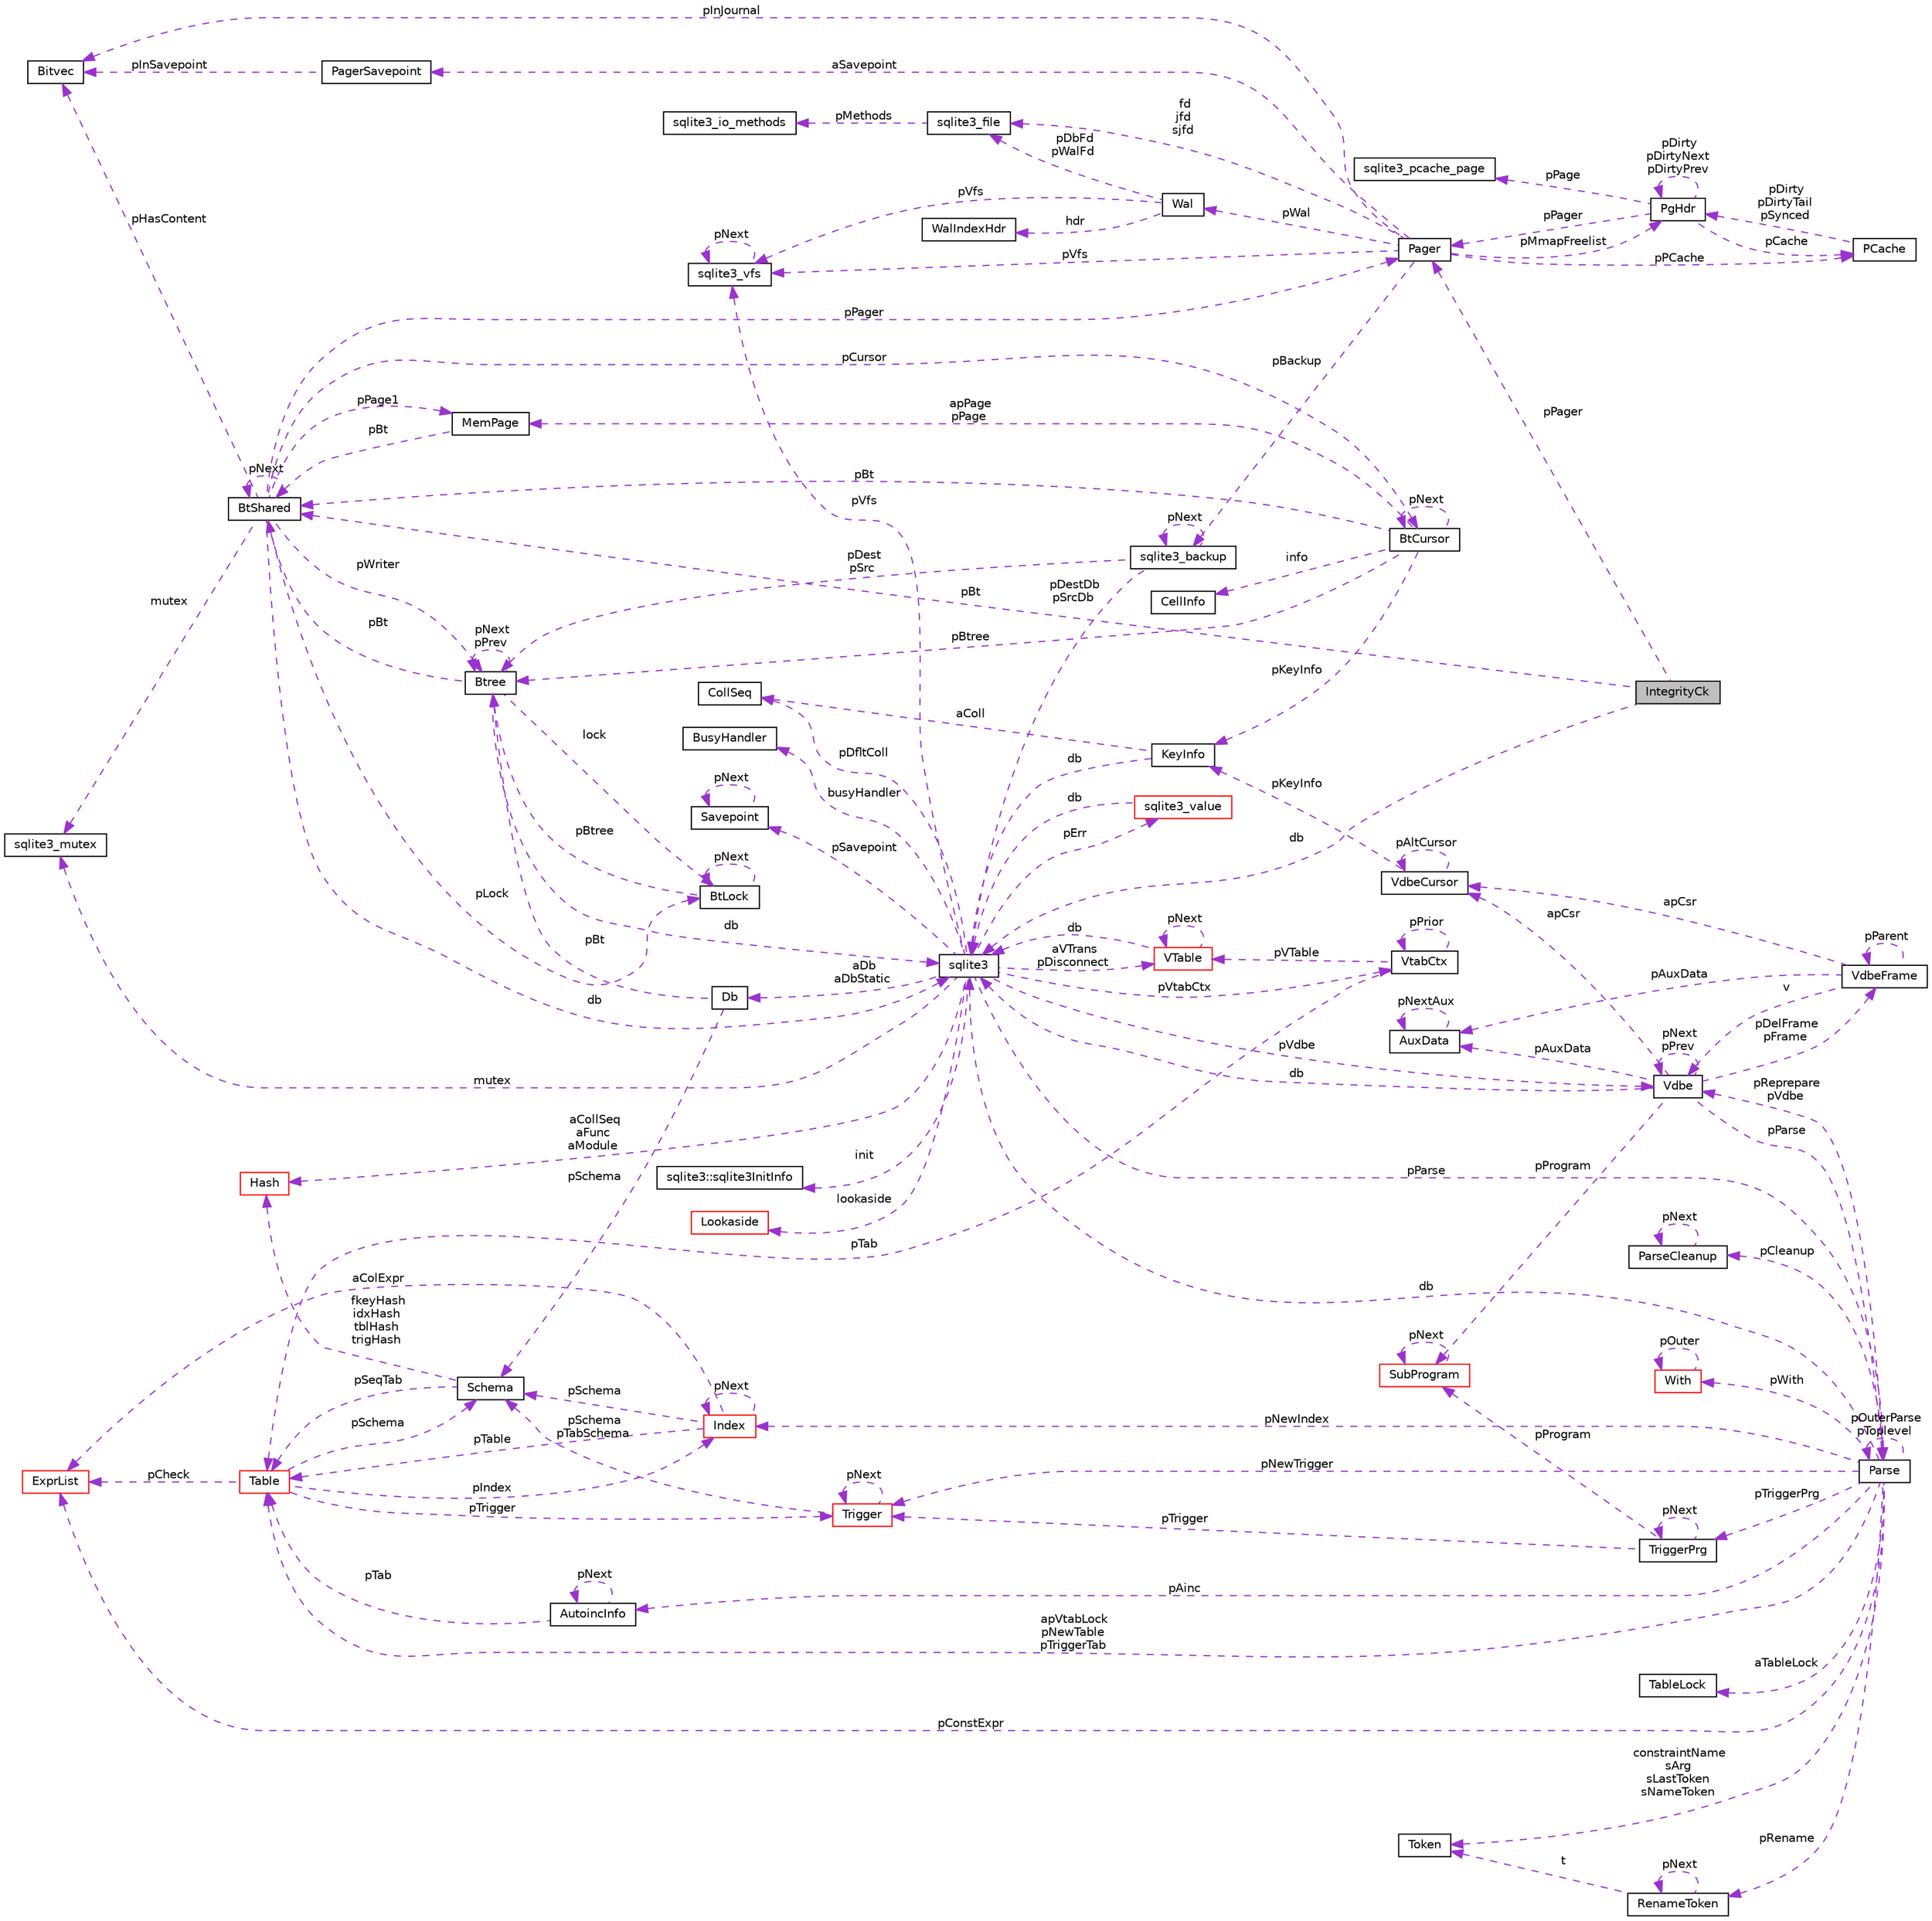 digraph "IntegrityCk"
{
 // LATEX_PDF_SIZE
  edge [fontname="Helvetica",fontsize="10",labelfontname="Helvetica",labelfontsize="10"];
  node [fontname="Helvetica",fontsize="10",shape=record];
  rankdir="LR";
  Node1 [label="IntegrityCk",height=0.2,width=0.4,color="black", fillcolor="grey75", style="filled", fontcolor="black",tooltip=" "];
  Node2 -> Node1 [dir="back",color="darkorchid3",fontsize="10",style="dashed",label=" pBt" ,fontname="Helvetica"];
  Node2 [label="BtShared",height=0.2,width=0.4,color="black", fillcolor="white", style="filled",URL="$d4/da0/structBtShared.html",tooltip=" "];
  Node3 -> Node2 [dir="back",color="darkorchid3",fontsize="10",style="dashed",label=" pPager" ,fontname="Helvetica"];
  Node3 [label="Pager",height=0.2,width=0.4,color="black", fillcolor="white", style="filled",URL="$d3/d8c/structPager.html",tooltip=" "];
  Node4 -> Node3 [dir="back",color="darkorchid3",fontsize="10",style="dashed",label=" pVfs" ,fontname="Helvetica"];
  Node4 [label="sqlite3_vfs",height=0.2,width=0.4,color="black", fillcolor="white", style="filled",URL="$d3/d36/structsqlite3__vfs.html",tooltip=" "];
  Node4 -> Node4 [dir="back",color="darkorchid3",fontsize="10",style="dashed",label=" pNext" ,fontname="Helvetica"];
  Node5 -> Node3 [dir="back",color="darkorchid3",fontsize="10",style="dashed",label=" pInJournal" ,fontname="Helvetica"];
  Node5 [label="Bitvec",height=0.2,width=0.4,color="black", fillcolor="white", style="filled",URL="$db/d1b/sqlite3_8c.html#de/da7/structBitvec",tooltip=" "];
  Node6 -> Node3 [dir="back",color="darkorchid3",fontsize="10",style="dashed",label=" fd\njfd\nsjfd" ,fontname="Helvetica"];
  Node6 [label="sqlite3_file",height=0.2,width=0.4,color="black", fillcolor="white", style="filled",URL="$de/dd3/sqlite3_8h.html#db/db0/structsqlite3__file",tooltip=" "];
  Node7 -> Node6 [dir="back",color="darkorchid3",fontsize="10",style="dashed",label=" pMethods" ,fontname="Helvetica"];
  Node7 [label="sqlite3_io_methods",height=0.2,width=0.4,color="black", fillcolor="white", style="filled",URL="$d9/df3/structsqlite3__io__methods.html",tooltip=" "];
  Node8 -> Node3 [dir="back",color="darkorchid3",fontsize="10",style="dashed",label=" pBackup" ,fontname="Helvetica"];
  Node8 [label="sqlite3_backup",height=0.2,width=0.4,color="black", fillcolor="white", style="filled",URL="$db/d1b/sqlite3_8c.html#d4/da8/structsqlite3__backup",tooltip=" "];
  Node9 -> Node8 [dir="back",color="darkorchid3",fontsize="10",style="dashed",label=" pDestDb\npSrcDb" ,fontname="Helvetica"];
  Node9 [label="sqlite3",height=0.2,width=0.4,color="black", fillcolor="white", style="filled",URL="$d9/dcd/structsqlite3.html",tooltip=" "];
  Node4 -> Node9 [dir="back",color="darkorchid3",fontsize="10",style="dashed",label=" pVfs" ,fontname="Helvetica"];
  Node10 -> Node9 [dir="back",color="darkorchid3",fontsize="10",style="dashed",label=" pVdbe" ,fontname="Helvetica"];
  Node10 [label="Vdbe",height=0.2,width=0.4,color="black", fillcolor="white", style="filled",URL="$db/d1b/sqlite3_8c.html#de/d53/structVdbe",tooltip=" "];
  Node9 -> Node10 [dir="back",color="darkorchid3",fontsize="10",style="dashed",label=" db" ,fontname="Helvetica"];
  Node10 -> Node10 [dir="back",color="darkorchid3",fontsize="10",style="dashed",label=" pNext\npPrev" ,fontname="Helvetica"];
  Node11 -> Node10 [dir="back",color="darkorchid3",fontsize="10",style="dashed",label=" pParse" ,fontname="Helvetica"];
  Node11 [label="Parse",height=0.2,width=0.4,color="black", fillcolor="white", style="filled",URL="$db/d1b/sqlite3_8c.html#db/dbb/structParse",tooltip=" "];
  Node9 -> Node11 [dir="back",color="darkorchid3",fontsize="10",style="dashed",label=" db" ,fontname="Helvetica"];
  Node10 -> Node11 [dir="back",color="darkorchid3",fontsize="10",style="dashed",label=" pReprepare\npVdbe" ,fontname="Helvetica"];
  Node12 -> Node11 [dir="back",color="darkorchid3",fontsize="10",style="dashed",label=" pConstExpr" ,fontname="Helvetica"];
  Node12 [label="ExprList",height=0.2,width=0.4,color="red", fillcolor="white", style="filled",URL="$db/d1b/sqlite3_8c.html#d5/d5c/structExprList",tooltip=" "];
  Node38 -> Node11 [dir="back",color="darkorchid3",fontsize="10",style="dashed",label=" constraintName\nsArg\nsLastToken\nsNameToken" ,fontname="Helvetica"];
  Node38 [label="Token",height=0.2,width=0.4,color="black", fillcolor="white", style="filled",URL="$db/d1b/sqlite3_8c.html#df/dcd/structToken",tooltip=" "];
  Node39 -> Node11 [dir="back",color="darkorchid3",fontsize="10",style="dashed",label=" aTableLock" ,fontname="Helvetica"];
  Node39 [label="TableLock",height=0.2,width=0.4,color="black", fillcolor="white", style="filled",URL="$db/d1b/sqlite3_8c.html#d1/d79/structTableLock",tooltip=" "];
  Node40 -> Node11 [dir="back",color="darkorchid3",fontsize="10",style="dashed",label=" pAinc" ,fontname="Helvetica"];
  Node40 [label="AutoincInfo",height=0.2,width=0.4,color="black", fillcolor="white", style="filled",URL="$db/d1b/sqlite3_8c.html#db/d7b/structAutoincInfo",tooltip=" "];
  Node40 -> Node40 [dir="back",color="darkorchid3",fontsize="10",style="dashed",label=" pNext" ,fontname="Helvetica"];
  Node17 -> Node40 [dir="back",color="darkorchid3",fontsize="10",style="dashed",label=" pTab" ,fontname="Helvetica"];
  Node17 [label="Table",height=0.2,width=0.4,color="red", fillcolor="white", style="filled",URL="$db/d1b/sqlite3_8c.html#dc/dcb/structTable",tooltip=" "];
  Node19 -> Node17 [dir="back",color="darkorchid3",fontsize="10",style="dashed",label=" pIndex" ,fontname="Helvetica"];
  Node19 [label="Index",height=0.2,width=0.4,color="red", fillcolor="white", style="filled",URL="$db/d1b/sqlite3_8c.html#df/d86/structIndex",tooltip=" "];
  Node17 -> Node19 [dir="back",color="darkorchid3",fontsize="10",style="dashed",label=" pTable" ,fontname="Helvetica"];
  Node19 -> Node19 [dir="back",color="darkorchid3",fontsize="10",style="dashed",label=" pNext" ,fontname="Helvetica"];
  Node20 -> Node19 [dir="back",color="darkorchid3",fontsize="10",style="dashed",label=" pSchema" ,fontname="Helvetica"];
  Node20 [label="Schema",height=0.2,width=0.4,color="black", fillcolor="white", style="filled",URL="$db/d1b/sqlite3_8c.html#d8/db0/structSchema",tooltip=" "];
  Node21 -> Node20 [dir="back",color="darkorchid3",fontsize="10",style="dashed",label=" fkeyHash\nidxHash\ntblHash\ntrigHash" ,fontname="Helvetica"];
  Node21 [label="Hash",height=0.2,width=0.4,color="red", fillcolor="white", style="filled",URL="$db/d1b/sqlite3_8c.html#d1/dbe/structHash",tooltip=" "];
  Node17 -> Node20 [dir="back",color="darkorchid3",fontsize="10",style="dashed",label=" pSeqTab" ,fontname="Helvetica"];
  Node12 -> Node19 [dir="back",color="darkorchid3",fontsize="10",style="dashed",label=" aColExpr" ,fontname="Helvetica"];
  Node12 -> Node17 [dir="back",color="darkorchid3",fontsize="10",style="dashed",label=" pCheck" ,fontname="Helvetica"];
  Node24 -> Node17 [dir="back",color="darkorchid3",fontsize="10",style="dashed",label=" pTrigger" ,fontname="Helvetica"];
  Node24 [label="Trigger",height=0.2,width=0.4,color="red", fillcolor="white", style="filled",URL="$db/d1b/sqlite3_8c.html#dc/d15/structTrigger",tooltip=" "];
  Node20 -> Node24 [dir="back",color="darkorchid3",fontsize="10",style="dashed",label=" pSchema\npTabSchema" ,fontname="Helvetica"];
  Node24 -> Node24 [dir="back",color="darkorchid3",fontsize="10",style="dashed",label=" pNext" ,fontname="Helvetica"];
  Node20 -> Node17 [dir="back",color="darkorchid3",fontsize="10",style="dashed",label=" pSchema" ,fontname="Helvetica"];
  Node11 -> Node11 [dir="back",color="darkorchid3",fontsize="10",style="dashed",label=" pOuterParse\npToplevel" ,fontname="Helvetica"];
  Node17 -> Node11 [dir="back",color="darkorchid3",fontsize="10",style="dashed",label=" apVtabLock\npNewTable\npTriggerTab" ,fontname="Helvetica"];
  Node41 -> Node11 [dir="back",color="darkorchid3",fontsize="10",style="dashed",label=" pTriggerPrg" ,fontname="Helvetica"];
  Node41 [label="TriggerPrg",height=0.2,width=0.4,color="black", fillcolor="white", style="filled",URL="$db/d1b/sqlite3_8c.html#d9/d62/structTriggerPrg",tooltip=" "];
  Node24 -> Node41 [dir="back",color="darkorchid3",fontsize="10",style="dashed",label=" pTrigger" ,fontname="Helvetica"];
  Node41 -> Node41 [dir="back",color="darkorchid3",fontsize="10",style="dashed",label=" pNext" ,fontname="Helvetica"];
  Node42 -> Node41 [dir="back",color="darkorchid3",fontsize="10",style="dashed",label=" pProgram" ,fontname="Helvetica"];
  Node42 [label="SubProgram",height=0.2,width=0.4,color="red", fillcolor="white", style="filled",URL="$db/d1b/sqlite3_8c.html#de/d7a/structSubProgram",tooltip=" "];
  Node42 -> Node42 [dir="back",color="darkorchid3",fontsize="10",style="dashed",label=" pNext" ,fontname="Helvetica"];
  Node54 -> Node11 [dir="back",color="darkorchid3",fontsize="10",style="dashed",label=" pCleanup" ,fontname="Helvetica"];
  Node54 [label="ParseCleanup",height=0.2,width=0.4,color="black", fillcolor="white", style="filled",URL="$de/d52/structParseCleanup.html",tooltip=" "];
  Node54 -> Node54 [dir="back",color="darkorchid3",fontsize="10",style="dashed",label=" pNext" ,fontname="Helvetica"];
  Node19 -> Node11 [dir="back",color="darkorchid3",fontsize="10",style="dashed",label=" pNewIndex" ,fontname="Helvetica"];
  Node24 -> Node11 [dir="back",color="darkorchid3",fontsize="10",style="dashed",label=" pNewTrigger" ,fontname="Helvetica"];
  Node31 -> Node11 [dir="back",color="darkorchid3",fontsize="10",style="dashed",label=" pWith" ,fontname="Helvetica"];
  Node31 [label="With",height=0.2,width=0.4,color="red", fillcolor="white", style="filled",URL="$db/d1b/sqlite3_8c.html#df/d70/structWith",tooltip=" "];
  Node31 -> Node31 [dir="back",color="darkorchid3",fontsize="10",style="dashed",label=" pOuter" ,fontname="Helvetica"];
  Node55 -> Node11 [dir="back",color="darkorchid3",fontsize="10",style="dashed",label=" pRename" ,fontname="Helvetica"];
  Node55 [label="RenameToken",height=0.2,width=0.4,color="black", fillcolor="white", style="filled",URL="$db/d1b/sqlite3_8c.html#d7/db5/structRenameToken",tooltip=" "];
  Node38 -> Node55 [dir="back",color="darkorchid3",fontsize="10",style="dashed",label=" t" ,fontname="Helvetica"];
  Node55 -> Node55 [dir="back",color="darkorchid3",fontsize="10",style="dashed",label=" pNext" ,fontname="Helvetica"];
  Node56 -> Node10 [dir="back",color="darkorchid3",fontsize="10",style="dashed",label=" apCsr" ,fontname="Helvetica"];
  Node56 [label="VdbeCursor",height=0.2,width=0.4,color="black", fillcolor="white", style="filled",URL="$db/d1b/sqlite3_8c.html#d0/dd5/structVdbeCursor",tooltip=" "];
  Node56 -> Node56 [dir="back",color="darkorchid3",fontsize="10",style="dashed",label=" pAltCursor" ,fontname="Helvetica"];
  Node53 -> Node56 [dir="back",color="darkorchid3",fontsize="10",style="dashed",label=" pKeyInfo" ,fontname="Helvetica"];
  Node53 [label="KeyInfo",height=0.2,width=0.4,color="black", fillcolor="white", style="filled",URL="$db/d1b/sqlite3_8c.html#d2/d51/structKeyInfo",tooltip=" "];
  Node9 -> Node53 [dir="back",color="darkorchid3",fontsize="10",style="dashed",label=" db" ,fontname="Helvetica"];
  Node48 -> Node53 [dir="back",color="darkorchid3",fontsize="10",style="dashed",label=" aColl" ,fontname="Helvetica"];
  Node48 [label="CollSeq",height=0.2,width=0.4,color="black", fillcolor="white", style="filled",URL="$d1/d4e/structCollSeq.html",tooltip=" "];
  Node57 -> Node10 [dir="back",color="darkorchid3",fontsize="10",style="dashed",label=" pDelFrame\npFrame" ,fontname="Helvetica"];
  Node57 [label="VdbeFrame",height=0.2,width=0.4,color="black", fillcolor="white", style="filled",URL="$db/d1b/sqlite3_8c.html#df/db1/structVdbeFrame",tooltip=" "];
  Node10 -> Node57 [dir="back",color="darkorchid3",fontsize="10",style="dashed",label=" v" ,fontname="Helvetica"];
  Node57 -> Node57 [dir="back",color="darkorchid3",fontsize="10",style="dashed",label=" pParent" ,fontname="Helvetica"];
  Node56 -> Node57 [dir="back",color="darkorchid3",fontsize="10",style="dashed",label=" apCsr" ,fontname="Helvetica"];
  Node58 -> Node57 [dir="back",color="darkorchid3",fontsize="10",style="dashed",label=" pAuxData" ,fontname="Helvetica"];
  Node58 [label="AuxData",height=0.2,width=0.4,color="black", fillcolor="white", style="filled",URL="$d7/d4c/structAuxData.html",tooltip=" "];
  Node58 -> Node58 [dir="back",color="darkorchid3",fontsize="10",style="dashed",label=" pNextAux" ,fontname="Helvetica"];
  Node42 -> Node10 [dir="back",color="darkorchid3",fontsize="10",style="dashed",label=" pProgram" ,fontname="Helvetica"];
  Node58 -> Node10 [dir="back",color="darkorchid3",fontsize="10",style="dashed",label=" pAuxData" ,fontname="Helvetica"];
  Node48 -> Node9 [dir="back",color="darkorchid3",fontsize="10",style="dashed",label=" pDfltColl" ,fontname="Helvetica"];
  Node59 -> Node9 [dir="back",color="darkorchid3",fontsize="10",style="dashed",label=" mutex" ,fontname="Helvetica"];
  Node59 [label="sqlite3_mutex",height=0.2,width=0.4,color="black", fillcolor="white", style="filled",URL="$db/d1b/sqlite3_8c.html#d5/d3c/structsqlite3__mutex",tooltip=" "];
  Node60 -> Node9 [dir="back",color="darkorchid3",fontsize="10",style="dashed",label=" aDb\naDbStatic" ,fontname="Helvetica"];
  Node60 [label="Db",height=0.2,width=0.4,color="black", fillcolor="white", style="filled",URL="$db/d1b/sqlite3_8c.html#d2/d6b/structDb",tooltip=" "];
  Node61 -> Node60 [dir="back",color="darkorchid3",fontsize="10",style="dashed",label=" pBt" ,fontname="Helvetica"];
  Node61 [label="Btree",height=0.2,width=0.4,color="black", fillcolor="white", style="filled",URL="$db/d1b/sqlite3_8c.html#dd/db3/structBtree",tooltip=" "];
  Node9 -> Node61 [dir="back",color="darkorchid3",fontsize="10",style="dashed",label=" db" ,fontname="Helvetica"];
  Node2 -> Node61 [dir="back",color="darkorchid3",fontsize="10",style="dashed",label=" pBt" ,fontname="Helvetica"];
  Node61 -> Node61 [dir="back",color="darkorchid3",fontsize="10",style="dashed",label=" pNext\npPrev" ,fontname="Helvetica"];
  Node62 -> Node61 [dir="back",color="darkorchid3",fontsize="10",style="dashed",label=" lock" ,fontname="Helvetica"];
  Node62 [label="BtLock",height=0.2,width=0.4,color="black", fillcolor="white", style="filled",URL="$db/d1b/sqlite3_8c.html#db/dc1/structBtLock",tooltip=" "];
  Node61 -> Node62 [dir="back",color="darkorchid3",fontsize="10",style="dashed",label=" pBtree" ,fontname="Helvetica"];
  Node62 -> Node62 [dir="back",color="darkorchid3",fontsize="10",style="dashed",label=" pNext" ,fontname="Helvetica"];
  Node20 -> Node60 [dir="back",color="darkorchid3",fontsize="10",style="dashed",label=" pSchema" ,fontname="Helvetica"];
  Node63 -> Node9 [dir="back",color="darkorchid3",fontsize="10",style="dashed",label=" init" ,fontname="Helvetica"];
  Node63 [label="sqlite3::sqlite3InitInfo",height=0.2,width=0.4,color="black", fillcolor="white", style="filled",URL="$d9/dcd/structsqlite3.html#df/d52/structsqlite3_1_1sqlite3InitInfo",tooltip=" "];
  Node11 -> Node9 [dir="back",color="darkorchid3",fontsize="10",style="dashed",label=" pParse" ,fontname="Helvetica"];
  Node46 -> Node9 [dir="back",color="darkorchid3",fontsize="10",style="dashed",label=" pErr" ,fontname="Helvetica"];
  Node46 [label="sqlite3_value",height=0.2,width=0.4,color="red", fillcolor="white", style="filled",URL="$d0/d9c/structsqlite3__value.html",tooltip=" "];
  Node9 -> Node46 [dir="back",color="darkorchid3",fontsize="10",style="dashed",label=" db" ,fontname="Helvetica"];
  Node64 -> Node9 [dir="back",color="darkorchid3",fontsize="10",style="dashed",label=" lookaside" ,fontname="Helvetica"];
  Node64 [label="Lookaside",height=0.2,width=0.4,color="red", fillcolor="white", style="filled",URL="$db/d1b/sqlite3_8c.html#d9/d54/structLookaside",tooltip=" "];
  Node21 -> Node9 [dir="back",color="darkorchid3",fontsize="10",style="dashed",label=" aCollSeq\naFunc\naModule" ,fontname="Helvetica"];
  Node66 -> Node9 [dir="back",color="darkorchid3",fontsize="10",style="dashed",label=" pVtabCtx" ,fontname="Helvetica"];
  Node66 [label="VtabCtx",height=0.2,width=0.4,color="black", fillcolor="white", style="filled",URL="$db/d1b/sqlite3_8c.html#d3/d4f/structVtabCtx",tooltip=" "];
  Node49 -> Node66 [dir="back",color="darkorchid3",fontsize="10",style="dashed",label=" pVTable" ,fontname="Helvetica"];
  Node49 [label="VTable",height=0.2,width=0.4,color="red", fillcolor="white", style="filled",URL="$db/d1b/sqlite3_8c.html#d9/dde/structVTable",tooltip=" "];
  Node9 -> Node49 [dir="back",color="darkorchid3",fontsize="10",style="dashed",label=" db" ,fontname="Helvetica"];
  Node49 -> Node49 [dir="back",color="darkorchid3",fontsize="10",style="dashed",label=" pNext" ,fontname="Helvetica"];
  Node17 -> Node66 [dir="back",color="darkorchid3",fontsize="10",style="dashed",label=" pTab" ,fontname="Helvetica"];
  Node66 -> Node66 [dir="back",color="darkorchid3",fontsize="10",style="dashed",label=" pPrior" ,fontname="Helvetica"];
  Node49 -> Node9 [dir="back",color="darkorchid3",fontsize="10",style="dashed",label=" aVTrans\npDisconnect" ,fontname="Helvetica"];
  Node67 -> Node9 [dir="back",color="darkorchid3",fontsize="10",style="dashed",label=" busyHandler" ,fontname="Helvetica"];
  Node67 [label="BusyHandler",height=0.2,width=0.4,color="black", fillcolor="white", style="filled",URL="$dc/d2e/structBusyHandler.html",tooltip=" "];
  Node68 -> Node9 [dir="back",color="darkorchid3",fontsize="10",style="dashed",label=" pSavepoint" ,fontname="Helvetica"];
  Node68 [label="Savepoint",height=0.2,width=0.4,color="black", fillcolor="white", style="filled",URL="$db/d1b/sqlite3_8c.html#d3/d2f/structSavepoint",tooltip=" "];
  Node68 -> Node68 [dir="back",color="darkorchid3",fontsize="10",style="dashed",label=" pNext" ,fontname="Helvetica"];
  Node61 -> Node8 [dir="back",color="darkorchid3",fontsize="10",style="dashed",label=" pDest\npSrc" ,fontname="Helvetica"];
  Node8 -> Node8 [dir="back",color="darkorchid3",fontsize="10",style="dashed",label=" pNext" ,fontname="Helvetica"];
  Node69 -> Node3 [dir="back",color="darkorchid3",fontsize="10",style="dashed",label=" aSavepoint" ,fontname="Helvetica"];
  Node69 [label="PagerSavepoint",height=0.2,width=0.4,color="black", fillcolor="white", style="filled",URL="$db/d1b/sqlite3_8c.html#d6/dfd/structPagerSavepoint",tooltip=" "];
  Node5 -> Node69 [dir="back",color="darkorchid3",fontsize="10",style="dashed",label=" pInSavepoint" ,fontname="Helvetica"];
  Node70 -> Node3 [dir="back",color="darkorchid3",fontsize="10",style="dashed",label=" pMmapFreelist" ,fontname="Helvetica"];
  Node70 [label="PgHdr",height=0.2,width=0.4,color="black", fillcolor="white", style="filled",URL="$db/d1b/sqlite3_8c.html#dc/dea/structPgHdr",tooltip=" "];
  Node71 -> Node70 [dir="back",color="darkorchid3",fontsize="10",style="dashed",label=" pPage" ,fontname="Helvetica"];
  Node71 [label="sqlite3_pcache_page",height=0.2,width=0.4,color="black", fillcolor="white", style="filled",URL="$de/dd3/sqlite3_8h.html#d8/d72/structsqlite3__pcache__page",tooltip=" "];
  Node72 -> Node70 [dir="back",color="darkorchid3",fontsize="10",style="dashed",label=" pCache" ,fontname="Helvetica"];
  Node72 [label="PCache",height=0.2,width=0.4,color="black", fillcolor="white", style="filled",URL="$d5/dd2/structPCache.html",tooltip=" "];
  Node70 -> Node72 [dir="back",color="darkorchid3",fontsize="10",style="dashed",label=" pDirty\npDirtyTail\npSynced" ,fontname="Helvetica"];
  Node70 -> Node70 [dir="back",color="darkorchid3",fontsize="10",style="dashed",label=" pDirty\npDirtyNext\npDirtyPrev" ,fontname="Helvetica"];
  Node3 -> Node70 [dir="back",color="darkorchid3",fontsize="10",style="dashed",label=" pPager" ,fontname="Helvetica"];
  Node72 -> Node3 [dir="back",color="darkorchid3",fontsize="10",style="dashed",label=" pPCache" ,fontname="Helvetica"];
  Node73 -> Node3 [dir="back",color="darkorchid3",fontsize="10",style="dashed",label=" pWal" ,fontname="Helvetica"];
  Node73 [label="Wal",height=0.2,width=0.4,color="black", fillcolor="white", style="filled",URL="$db/d1b/sqlite3_8c.html#dc/deb/structWal",tooltip=" "];
  Node4 -> Node73 [dir="back",color="darkorchid3",fontsize="10",style="dashed",label=" pVfs" ,fontname="Helvetica"];
  Node6 -> Node73 [dir="back",color="darkorchid3",fontsize="10",style="dashed",label=" pDbFd\npWalFd" ,fontname="Helvetica"];
  Node74 -> Node73 [dir="back",color="darkorchid3",fontsize="10",style="dashed",label=" hdr" ,fontname="Helvetica"];
  Node74 [label="WalIndexHdr",height=0.2,width=0.4,color="black", fillcolor="white", style="filled",URL="$db/d1b/sqlite3_8c.html#dc/d38/structWalIndexHdr",tooltip=" "];
  Node9 -> Node2 [dir="back",color="darkorchid3",fontsize="10",style="dashed",label=" db" ,fontname="Helvetica"];
  Node75 -> Node2 [dir="back",color="darkorchid3",fontsize="10",style="dashed",label=" pCursor" ,fontname="Helvetica"];
  Node75 [label="BtCursor",height=0.2,width=0.4,color="black", fillcolor="white", style="filled",URL="$db/d1b/sqlite3_8c.html#d9/d6e/structBtCursor",tooltip=" "];
  Node61 -> Node75 [dir="back",color="darkorchid3",fontsize="10",style="dashed",label=" pBtree" ,fontname="Helvetica"];
  Node2 -> Node75 [dir="back",color="darkorchid3",fontsize="10",style="dashed",label=" pBt" ,fontname="Helvetica"];
  Node75 -> Node75 [dir="back",color="darkorchid3",fontsize="10",style="dashed",label=" pNext" ,fontname="Helvetica"];
  Node76 -> Node75 [dir="back",color="darkorchid3",fontsize="10",style="dashed",label=" info" ,fontname="Helvetica"];
  Node76 [label="CellInfo",height=0.2,width=0.4,color="black", fillcolor="white", style="filled",URL="$db/d1b/sqlite3_8c.html#d7/dd5/structCellInfo",tooltip=" "];
  Node53 -> Node75 [dir="back",color="darkorchid3",fontsize="10",style="dashed",label=" pKeyInfo" ,fontname="Helvetica"];
  Node77 -> Node75 [dir="back",color="darkorchid3",fontsize="10",style="dashed",label=" apPage\npPage" ,fontname="Helvetica"];
  Node77 [label="MemPage",height=0.2,width=0.4,color="black", fillcolor="white", style="filled",URL="$d7/d7c/structMemPage.html",tooltip=" "];
  Node2 -> Node77 [dir="back",color="darkorchid3",fontsize="10",style="dashed",label=" pBt" ,fontname="Helvetica"];
  Node77 -> Node2 [dir="back",color="darkorchid3",fontsize="10",style="dashed",label=" pPage1" ,fontname="Helvetica"];
  Node59 -> Node2 [dir="back",color="darkorchid3",fontsize="10",style="dashed",label=" mutex" ,fontname="Helvetica"];
  Node5 -> Node2 [dir="back",color="darkorchid3",fontsize="10",style="dashed",label=" pHasContent" ,fontname="Helvetica"];
  Node2 -> Node2 [dir="back",color="darkorchid3",fontsize="10",style="dashed",label=" pNext" ,fontname="Helvetica"];
  Node62 -> Node2 [dir="back",color="darkorchid3",fontsize="10",style="dashed",label=" pLock" ,fontname="Helvetica"];
  Node61 -> Node2 [dir="back",color="darkorchid3",fontsize="10",style="dashed",label=" pWriter" ,fontname="Helvetica"];
  Node3 -> Node1 [dir="back",color="darkorchid3",fontsize="10",style="dashed",label=" pPager" ,fontname="Helvetica"];
  Node9 -> Node1 [dir="back",color="darkorchid3",fontsize="10",style="dashed",label=" db" ,fontname="Helvetica"];
}
